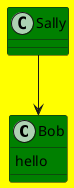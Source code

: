 {
  "sha1": "arj7m2eney45575tapz9h4w1pz956dc",
  "insertion": {
    "when": "2024-05-30T20:48:21.938Z",
    "url": "https://forum.plantuml.net/11729/new-css-styling-is-not-recognized-in-class-diagrams",
    "user": "plantuml@gmail.com"
  }
}
@startuml

<style>
    classDiagram {
       BackGroundColor Green
       document {
         BackGroundColor Yellow
       }
    }
</style>

' printed in blue
class Bob {
hello
}

' also printed in blue
class Sally


Sally --> Bob
@enduml
